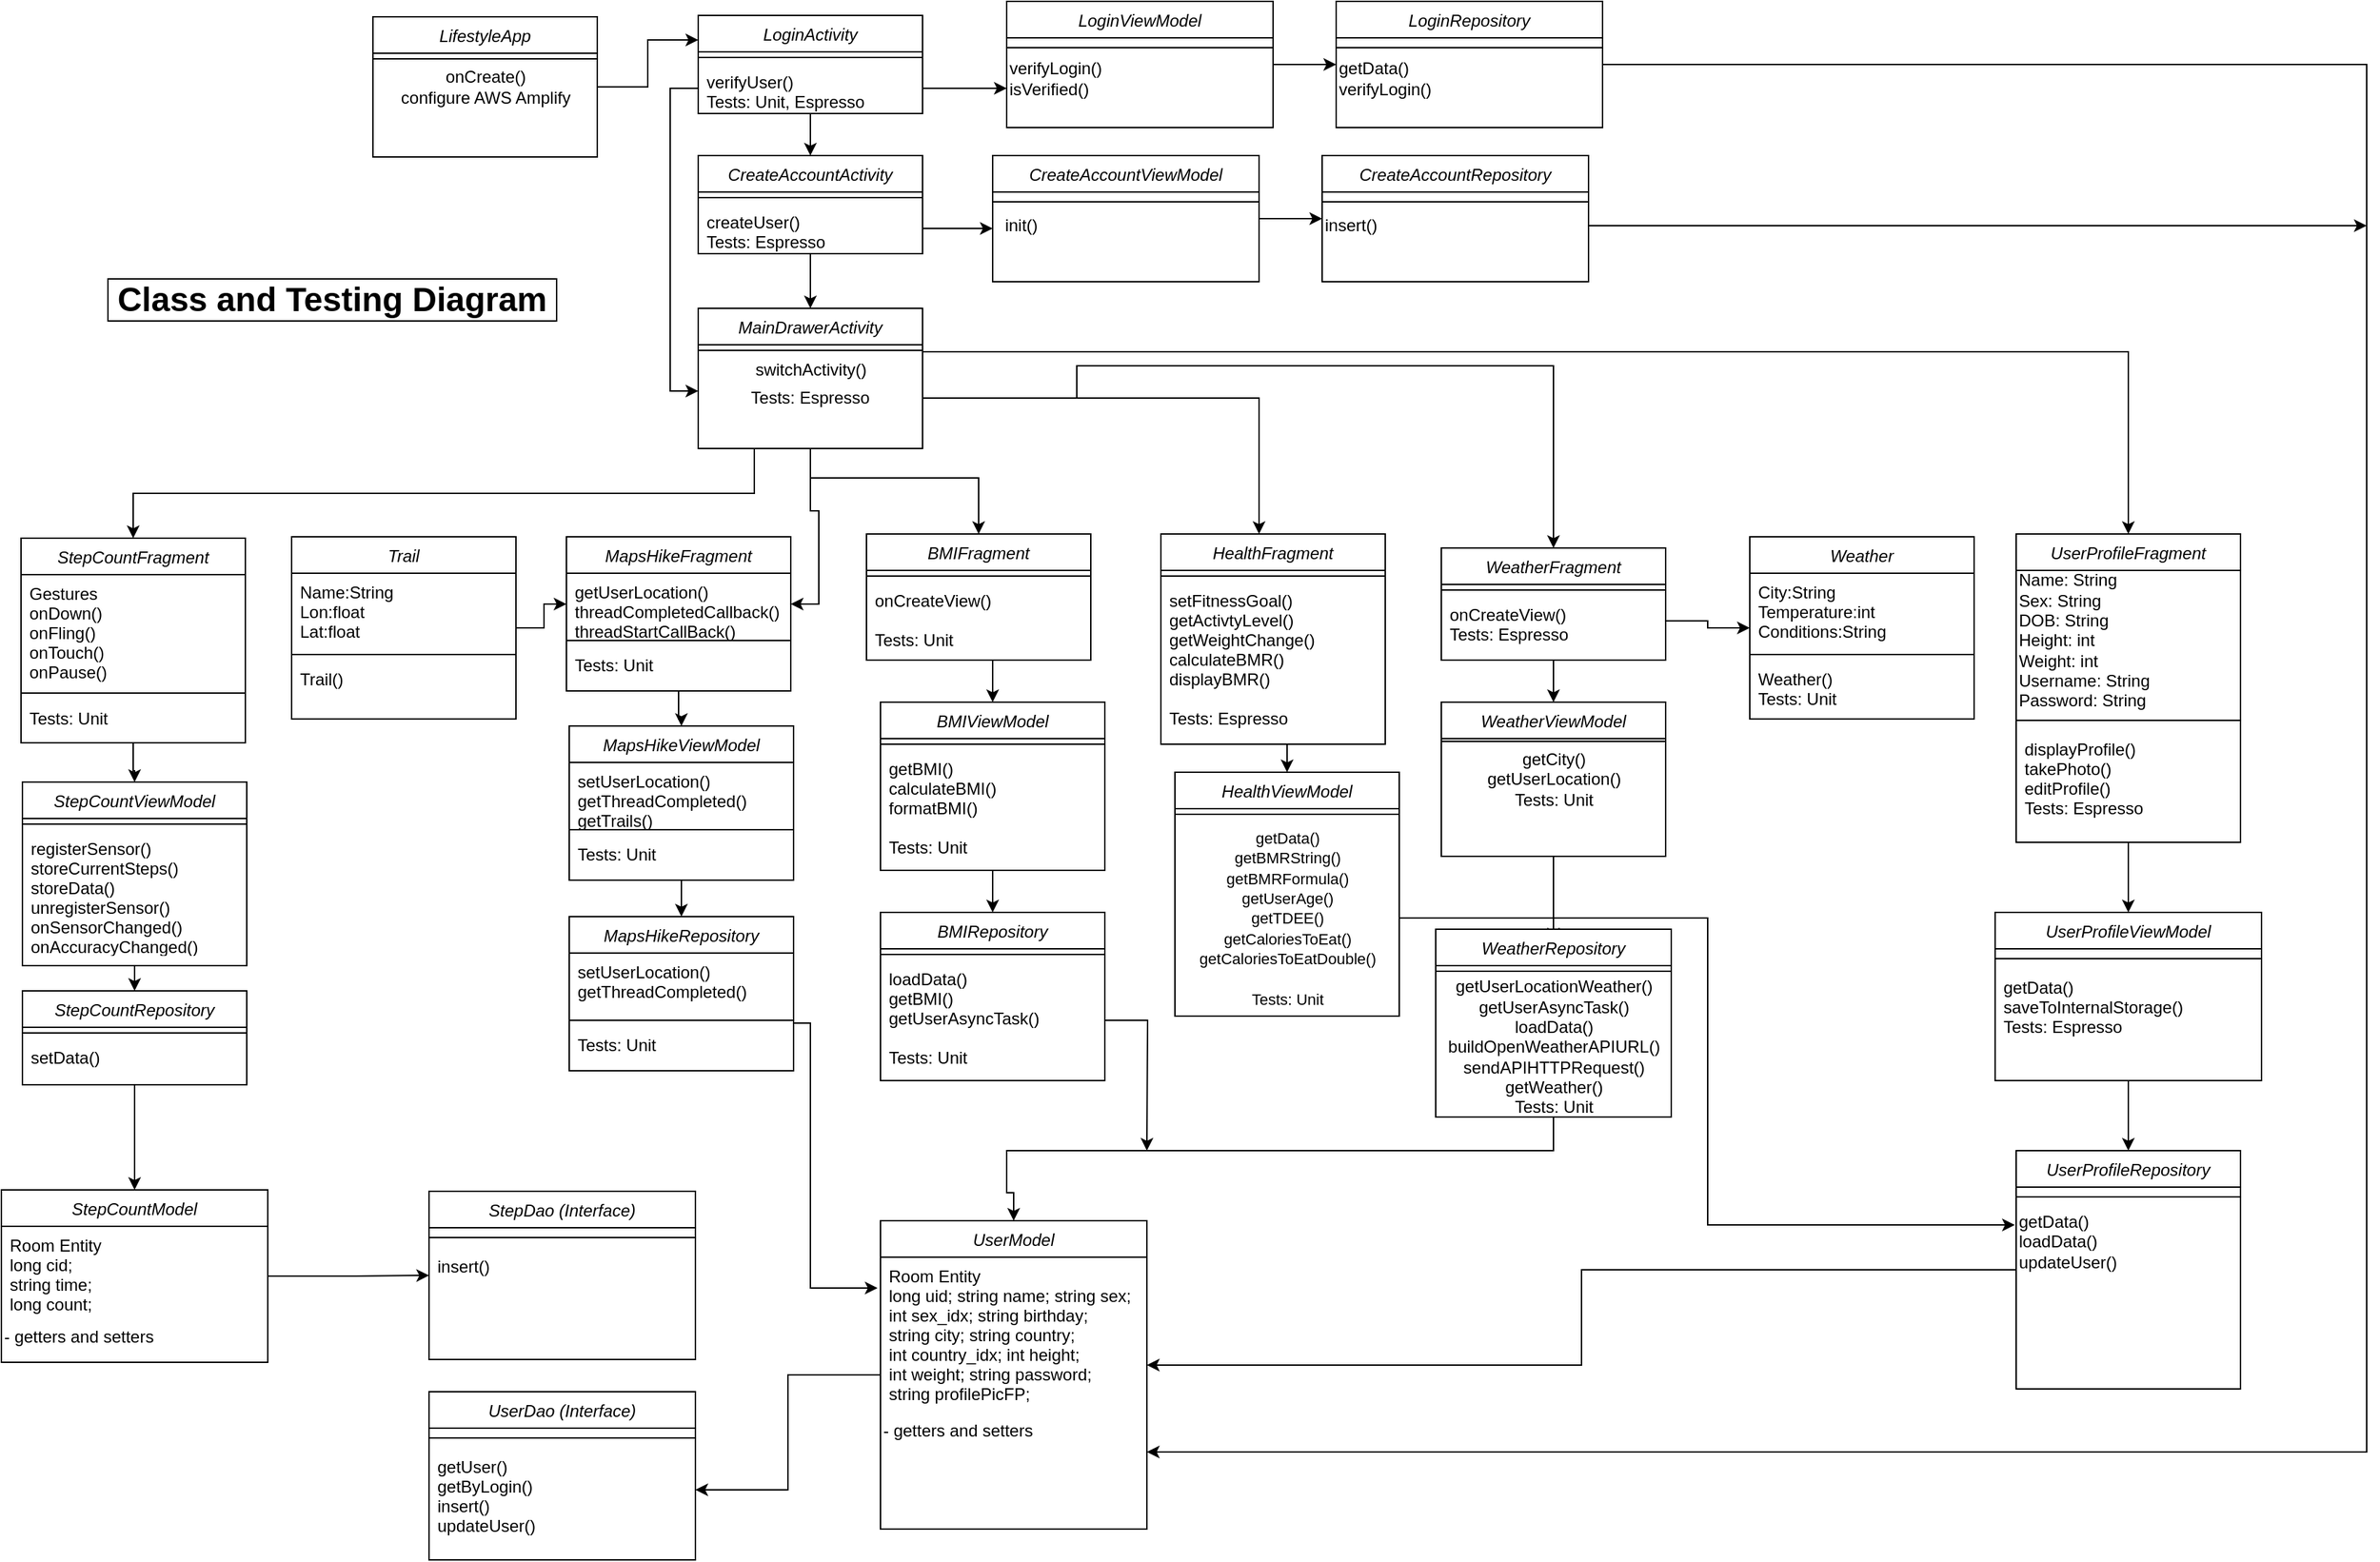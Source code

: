 <mxfile version="13.8.5" type="device" pages="2"><diagram id="C5RBs43oDa-KdzZeNtuy" name="Page-1"><mxGraphModel dx="2466" dy="1131" grid="0" gridSize="10" guides="0" tooltips="1" connect="1" arrows="1" fold="1" page="0" pageScale="1" pageWidth="900" pageHeight="1600" math="0" shadow="0"><root><mxCell id="WIyWlLk6GJQsqaUBKTNV-0"/><mxCell id="WIyWlLk6GJQsqaUBKTNV-1" parent="WIyWlLk6GJQsqaUBKTNV-0"/><mxCell id="iwu0s7G4zMxphFMg46Xs-37" value="&lt;h1&gt;&lt;span style=&quot;background-color: rgb(255 , 255 , 255)&quot;&gt;Class and Testing Diagram&lt;/span&gt;&lt;/h1&gt;" style="text;html=1;fillColor=none;align=center;verticalAlign=middle;whiteSpace=wrap;rounded=0;strokeColor=#000000;" parent="WIyWlLk6GJQsqaUBKTNV-1" vertex="1"><mxGeometry x="-101" y="488" width="320" height="30" as="geometry"/></mxCell><mxCell id="arY6mkSsnzdoKH1M0ntv-7" style="edgeStyle=orthogonalEdgeStyle;rounded=0;orthogonalLoop=1;jettySize=auto;html=1;entryX=0.5;entryY=0;entryDx=0;entryDy=0;" parent="WIyWlLk6GJQsqaUBKTNV-1" source="pP40isz43dB8caeC_7lR-5" target="pP40isz43dB8caeC_7lR-11" edge="1"><mxGeometry relative="1" as="geometry"/></mxCell><mxCell id="arY6mkSsnzdoKH1M0ntv-6" style="edgeStyle=orthogonalEdgeStyle;rounded=0;orthogonalLoop=1;jettySize=auto;html=1;entryX=0;entryY=0.25;entryDx=0;entryDy=0;" parent="WIyWlLk6GJQsqaUBKTNV-1" source="pP40isz43dB8caeC_7lR-8" target="arY6mkSsnzdoKH1M0ntv-2" edge="1"><mxGeometry relative="1" as="geometry"/></mxCell><mxCell id="arY6mkSsnzdoKH1M0ntv-10" style="edgeStyle=orthogonalEdgeStyle;rounded=0;orthogonalLoop=1;jettySize=auto;html=1;entryX=0.5;entryY=0;entryDx=0;entryDy=0;" parent="WIyWlLk6GJQsqaUBKTNV-1" source="pP40isz43dB8caeC_7lR-11" target="pP40isz43dB8caeC_7lR-23" edge="1"><mxGeometry relative="1" as="geometry"/></mxCell><mxCell id="arY6mkSsnzdoKH1M0ntv-12" style="edgeStyle=orthogonalEdgeStyle;rounded=0;orthogonalLoop=1;jettySize=auto;html=1;" parent="WIyWlLk6GJQsqaUBKTNV-1" source="pP40isz43dB8caeC_7lR-21" target="iwu0s7G4zMxphFMg46Xs-29" edge="1"><mxGeometry relative="1" as="geometry"/></mxCell><mxCell id="arY6mkSsnzdoKH1M0ntv-13" style="edgeStyle=orthogonalEdgeStyle;rounded=0;orthogonalLoop=1;jettySize=auto;html=1;" parent="WIyWlLk6GJQsqaUBKTNV-1" source="arY6mkSsnzdoKH1M0ntv-2" target="pP40isz43dB8caeC_7lR-19" edge="1"><mxGeometry relative="1" as="geometry"><Array as="points"><mxPoint x="590" y="573"/><mxPoint x="590" y="550"/><mxPoint x="930" y="550"/></Array></mxGeometry></mxCell><mxCell id="arY6mkSsnzdoKH1M0ntv-18" value="" style="edgeStyle=orthogonalEdgeStyle;rounded=0;orthogonalLoop=1;jettySize=auto;html=1;entryX=0.5;entryY=0;entryDx=0;entryDy=0;" parent="WIyWlLk6GJQsqaUBKTNV-1" source="pP40isz43dB8caeC_7lR-23" target="arY6mkSsnzdoKH1M0ntv-14" edge="1"><mxGeometry relative="1" as="geometry"><Array as="points"><mxPoint x="400" y="630"/><mxPoint x="520" y="630"/></Array></mxGeometry></mxCell><mxCell id="MnQWZtL__Bz7XDZpul8d-12" style="edgeStyle=orthogonalEdgeStyle;rounded=0;orthogonalLoop=1;jettySize=auto;html=1;entryX=1;entryY=0.5;entryDx=0;entryDy=0;" parent="WIyWlLk6GJQsqaUBKTNV-1" source="pP40isz43dB8caeC_7lR-23" target="arY6mkSsnzdoKH1M0ntv-21" edge="1"><mxGeometry relative="1" as="geometry"/></mxCell><mxCell id="tRtesVf7NHnD8XZnaczB-9" style="edgeStyle=orthogonalEdgeStyle;rounded=0;orthogonalLoop=1;jettySize=auto;html=1;entryX=0.5;entryY=0;entryDx=0;entryDy=0;" parent="WIyWlLk6GJQsqaUBKTNV-1" source="tRtesVf7NHnD8XZnaczB-0" target="tRtesVf7NHnD8XZnaczB-4" edge="1"><mxGeometry relative="1" as="geometry"/></mxCell><mxCell id="tRtesVf7NHnD8XZnaczB-17" style="edgeStyle=orthogonalEdgeStyle;rounded=0;orthogonalLoop=1;jettySize=auto;html=1;entryX=0.5;entryY=0;entryDx=0;entryDy=0;" parent="WIyWlLk6GJQsqaUBKTNV-1" source="arY6mkSsnzdoKH1M0ntv-17" target="tRtesVf7NHnD8XZnaczB-10" edge="1"><mxGeometry relative="1" as="geometry"><Array as="points"><mxPoint x="530" y="770"/><mxPoint x="530" y="770"/></Array></mxGeometry></mxCell><mxCell id="tRtesVf7NHnD8XZnaczB-19" style="edgeStyle=orthogonalEdgeStyle;rounded=0;orthogonalLoop=1;jettySize=auto;html=1;entryX=0.5;entryY=0;entryDx=0;entryDy=0;" parent="WIyWlLk6GJQsqaUBKTNV-1" source="tRtesVf7NHnD8XZnaczB-12" target="tRtesVf7NHnD8XZnaczB-14" edge="1"><mxGeometry relative="1" as="geometry"><Array as="points"><mxPoint x="530" y="930"/><mxPoint x="530" y="930"/></Array></mxGeometry></mxCell><mxCell id="taKpN48nguadHKOk847b-1" style="edgeStyle=orthogonalEdgeStyle;rounded=0;orthogonalLoop=1;jettySize=auto;html=1;" parent="WIyWlLk6GJQsqaUBKTNV-1" source="arY6mkSsnzdoKH1M0ntv-2" edge="1"><mxGeometry relative="1" as="geometry"><mxPoint x="720" y="670" as="targetPoint"/><Array as="points"><mxPoint x="720" y="573"/></Array></mxGeometry></mxCell><mxCell id="taKpN48nguadHKOk847b-12" style="edgeStyle=orthogonalEdgeStyle;rounded=0;orthogonalLoop=1;jettySize=auto;html=1;" parent="WIyWlLk6GJQsqaUBKTNV-1" edge="1"><mxGeometry relative="1" as="geometry"><mxPoint x="930" y="900" as="sourcePoint"/><mxPoint x="930" y="960" as="targetPoint"/></mxGeometry></mxCell><mxCell id="pP40isz43dB8caeC_7lR-5" value="LoginActivity" style="swimlane;fontStyle=2;align=center;verticalAlign=top;childLayout=stackLayout;horizontal=1;startSize=26;horizontalStack=0;resizeParent=1;resizeLast=0;collapsible=1;marginBottom=0;rounded=0;shadow=0;strokeWidth=1;" parent="WIyWlLk6GJQsqaUBKTNV-1" vertex="1"><mxGeometry x="320" y="300" width="160" height="70" as="geometry"><mxRectangle x="230" y="140" width="160" height="26" as="alternateBounds"/></mxGeometry></mxCell><mxCell id="pP40isz43dB8caeC_7lR-7" value="" style="line;html=1;strokeWidth=1;align=left;verticalAlign=middle;spacingTop=-1;spacingLeft=3;spacingRight=3;rotatable=0;labelPosition=right;points=[];portConstraint=eastwest;" parent="pP40isz43dB8caeC_7lR-5" vertex="1"><mxGeometry y="26" width="160" height="8" as="geometry"/></mxCell><mxCell id="pP40isz43dB8caeC_7lR-8" value="verifyUser()&#10;Tests: Unit, Espresso" style="text;align=left;verticalAlign=top;spacingLeft=4;spacingRight=4;overflow=hidden;rotatable=0;points=[[0,0.5],[1,0.5]];portConstraint=eastwest;" parent="pP40isz43dB8caeC_7lR-5" vertex="1"><mxGeometry y="34" width="160" height="36" as="geometry"/></mxCell><mxCell id="pP40isz43dB8caeC_7lR-11" value="CreateAccountActivity" style="swimlane;fontStyle=2;align=center;verticalAlign=top;childLayout=stackLayout;horizontal=1;startSize=26;horizontalStack=0;resizeParent=1;resizeLast=0;collapsible=1;marginBottom=0;rounded=0;shadow=0;strokeWidth=1;" parent="WIyWlLk6GJQsqaUBKTNV-1" vertex="1"><mxGeometry x="320" y="400" width="160" height="70" as="geometry"><mxRectangle x="230" y="140" width="160" height="26" as="alternateBounds"/></mxGeometry></mxCell><mxCell id="pP40isz43dB8caeC_7lR-12" value="" style="line;html=1;strokeWidth=1;align=left;verticalAlign=middle;spacingTop=-1;spacingLeft=3;spacingRight=3;rotatable=0;labelPosition=right;points=[];portConstraint=eastwest;" parent="pP40isz43dB8caeC_7lR-11" vertex="1"><mxGeometry y="26" width="160" height="8" as="geometry"/></mxCell><mxCell id="pP40isz43dB8caeC_7lR-13" value="createUser()&#10;Tests: Espresso" style="text;align=left;verticalAlign=top;spacingLeft=4;spacingRight=4;overflow=hidden;rotatable=0;points=[[0,0.5],[1,0.5]];portConstraint=eastwest;" parent="pP40isz43dB8caeC_7lR-11" vertex="1"><mxGeometry y="34" width="160" height="36" as="geometry"/></mxCell><mxCell id="g0GDrK_t8yEOQf4tuCZR-28" style="edgeStyle=orthogonalEdgeStyle;rounded=0;orthogonalLoop=1;jettySize=auto;html=1;exitX=0.25;exitY=1;exitDx=0;exitDy=0;entryX=0.5;entryY=0;entryDx=0;entryDy=0;" edge="1" parent="WIyWlLk6GJQsqaUBKTNV-1" source="pP40isz43dB8caeC_7lR-23" target="g0GDrK_t8yEOQf4tuCZR-15"><mxGeometry relative="1" as="geometry"/></mxCell><mxCell id="pP40isz43dB8caeC_7lR-23" value="MainDrawerActivity" style="swimlane;fontStyle=2;align=center;verticalAlign=top;childLayout=stackLayout;horizontal=1;startSize=26;horizontalStack=0;resizeParent=1;resizeLast=0;collapsible=1;marginBottom=0;rounded=0;shadow=0;strokeWidth=1;" parent="WIyWlLk6GJQsqaUBKTNV-1" vertex="1"><mxGeometry x="320" y="509" width="160" height="100" as="geometry"><mxRectangle x="230" y="140" width="160" height="26" as="alternateBounds"/></mxGeometry></mxCell><mxCell id="pP40isz43dB8caeC_7lR-24" value="" style="line;html=1;strokeWidth=1;align=left;verticalAlign=middle;spacingTop=-1;spacingLeft=3;spacingRight=3;rotatable=0;labelPosition=right;points=[];portConstraint=eastwest;" parent="pP40isz43dB8caeC_7lR-23" vertex="1"><mxGeometry y="26" width="160" height="8" as="geometry"/></mxCell><mxCell id="pP40isz43dB8caeC_7lR-30" value="switchActivity()" style="text;html=1;align=center;verticalAlign=middle;resizable=0;points=[];autosize=1;" parent="pP40isz43dB8caeC_7lR-23" vertex="1"><mxGeometry y="34" width="160" height="20" as="geometry"/></mxCell><mxCell id="arY6mkSsnzdoKH1M0ntv-2" value="Tests: Espresso" style="text;html=1;strokeColor=none;fillColor=none;align=center;verticalAlign=middle;whiteSpace=wrap;rounded=0;" parent="pP40isz43dB8caeC_7lR-23" vertex="1"><mxGeometry y="54" width="160" height="20" as="geometry"/></mxCell><mxCell id="g0GDrK_t8yEOQf4tuCZR-8" style="edgeStyle=orthogonalEdgeStyle;rounded=0;orthogonalLoop=1;jettySize=auto;html=1;entryX=0.5;entryY=0;entryDx=0;entryDy=0;" edge="1" parent="WIyWlLk6GJQsqaUBKTNV-1" source="arY6mkSsnzdoKH1M0ntv-20" target="tRtesVf7NHnD8XZnaczB-0"><mxGeometry relative="1" as="geometry"/></mxCell><mxCell id="arY6mkSsnzdoKH1M0ntv-20" value="MapsHikeFragment" style="swimlane;fontStyle=2;align=center;verticalAlign=top;childLayout=stackLayout;horizontal=1;startSize=26;horizontalStack=0;resizeParent=1;resizeLast=0;collapsible=1;marginBottom=0;rounded=0;shadow=0;strokeWidth=1;" parent="WIyWlLk6GJQsqaUBKTNV-1" vertex="1"><mxGeometry x="226" y="672" width="160" height="110" as="geometry"><mxRectangle x="660" y="450" width="160" height="26" as="alternateBounds"/></mxGeometry></mxCell><mxCell id="arY6mkSsnzdoKH1M0ntv-21" value="getUserLocation()&#10;threadCompletedCallback()&#10;threadStartCallBack()" style="text;align=left;verticalAlign=top;spacingLeft=4;spacingRight=4;overflow=hidden;rotatable=0;points=[[0,0.5],[1,0.5]];portConstraint=eastwest;rounded=0;shadow=0;html=0;" parent="arY6mkSsnzdoKH1M0ntv-20" vertex="1"><mxGeometry y="26" width="160" height="44" as="geometry"/></mxCell><mxCell id="arY6mkSsnzdoKH1M0ntv-22" value="" style="line;html=1;strokeWidth=1;align=left;verticalAlign=middle;spacingTop=-1;spacingLeft=3;spacingRight=3;rotatable=0;labelPosition=right;points=[];portConstraint=eastwest;" parent="arY6mkSsnzdoKH1M0ntv-20" vertex="1"><mxGeometry y="70" width="160" height="8" as="geometry"/></mxCell><mxCell id="arY6mkSsnzdoKH1M0ntv-23" value="Tests: Unit" style="text;align=left;verticalAlign=top;spacingLeft=4;spacingRight=4;overflow=hidden;rotatable=0;points=[[0,0.5],[1,0.5]];portConstraint=eastwest;" parent="arY6mkSsnzdoKH1M0ntv-20" vertex="1"><mxGeometry y="78" width="160" height="32" as="geometry"/></mxCell><mxCell id="e49lwsUUCpFs6FQn0N3r-20" style="edgeStyle=orthogonalEdgeStyle;rounded=0;orthogonalLoop=1;jettySize=auto;html=1;entryX=-0.011;entryY=0.193;entryDx=0;entryDy=0;entryPerimeter=0;" parent="WIyWlLk6GJQsqaUBKTNV-1" source="tRtesVf7NHnD8XZnaczB-4" target="e49lwsUUCpFs6FQn0N3r-4" edge="1"><mxGeometry relative="1" as="geometry"><Array as="points"><mxPoint x="400" y="1019"/><mxPoint x="400" y="1208"/></Array></mxGeometry></mxCell><mxCell id="tRtesVf7NHnD8XZnaczB-4" value="MapsHikeRepository" style="swimlane;fontStyle=2;align=center;verticalAlign=top;childLayout=stackLayout;horizontal=1;startSize=26;horizontalStack=0;resizeParent=1;resizeLast=0;collapsible=1;marginBottom=0;rounded=0;shadow=0;strokeWidth=1;" parent="WIyWlLk6GJQsqaUBKTNV-1" vertex="1"><mxGeometry x="228" y="943" width="160" height="110" as="geometry"><mxRectangle x="660" y="450" width="160" height="26" as="alternateBounds"/></mxGeometry></mxCell><mxCell id="tRtesVf7NHnD8XZnaczB-5" value="setUserLocation()&#10;getThreadCompleted()" style="text;align=left;verticalAlign=top;spacingLeft=4;spacingRight=4;overflow=hidden;rotatable=0;points=[[0,0.5],[1,0.5]];portConstraint=eastwest;rounded=0;shadow=0;html=0;" parent="tRtesVf7NHnD8XZnaczB-4" vertex="1"><mxGeometry y="26" width="160" height="44" as="geometry"/></mxCell><mxCell id="tRtesVf7NHnD8XZnaczB-6" value="" style="line;html=1;strokeWidth=1;align=left;verticalAlign=middle;spacingTop=-1;spacingLeft=3;spacingRight=3;rotatable=0;labelPosition=right;points=[];portConstraint=eastwest;" parent="tRtesVf7NHnD8XZnaczB-4" vertex="1"><mxGeometry y="70" width="160" height="8" as="geometry"/></mxCell><mxCell id="tRtesVf7NHnD8XZnaczB-7" value="Tests: Unit" style="text;align=left;verticalAlign=top;spacingLeft=4;spacingRight=4;overflow=hidden;rotatable=0;points=[[0,0.5],[1,0.5]];portConstraint=eastwest;" parent="tRtesVf7NHnD8XZnaczB-4" vertex="1"><mxGeometry y="78" width="160" height="32" as="geometry"/></mxCell><mxCell id="arY6mkSsnzdoKH1M0ntv-14" value="BMIFragment" style="swimlane;fontStyle=2;align=center;verticalAlign=top;childLayout=stackLayout;horizontal=1;startSize=26;horizontalStack=0;resizeParent=1;resizeLast=0;collapsible=1;marginBottom=0;rounded=0;shadow=0;strokeWidth=1;" parent="WIyWlLk6GJQsqaUBKTNV-1" vertex="1"><mxGeometry x="440" y="670" width="160" height="90" as="geometry"><mxRectangle x="660" y="450" width="160" height="26" as="alternateBounds"/></mxGeometry></mxCell><mxCell id="arY6mkSsnzdoKH1M0ntv-16" value="" style="line;html=1;strokeWidth=1;align=left;verticalAlign=middle;spacingTop=-1;spacingLeft=3;spacingRight=3;rotatable=0;labelPosition=right;points=[];portConstraint=eastwest;" parent="arY6mkSsnzdoKH1M0ntv-14" vertex="1"><mxGeometry y="26" width="160" height="8" as="geometry"/></mxCell><mxCell id="arY6mkSsnzdoKH1M0ntv-17" value="onCreateView()&#10;&#10;Tests: Unit" style="text;align=left;verticalAlign=top;spacingLeft=4;spacingRight=4;overflow=hidden;rotatable=0;points=[[0,0.5],[1,0.5]];portConstraint=eastwest;" parent="arY6mkSsnzdoKH1M0ntv-14" vertex="1"><mxGeometry y="34" width="160" height="56" as="geometry"/></mxCell><mxCell id="tRtesVf7NHnD8XZnaczB-14" value="BMIRepository" style="swimlane;fontStyle=2;align=center;verticalAlign=top;childLayout=stackLayout;horizontal=1;startSize=26;horizontalStack=0;resizeParent=1;resizeLast=0;collapsible=1;marginBottom=0;rounded=0;shadow=0;strokeWidth=1;" parent="WIyWlLk6GJQsqaUBKTNV-1" vertex="1"><mxGeometry x="450" y="940" width="160" height="120" as="geometry"><mxRectangle x="660" y="450" width="160" height="26" as="alternateBounds"/></mxGeometry></mxCell><mxCell id="tRtesVf7NHnD8XZnaczB-15" value="" style="line;html=1;strokeWidth=1;align=left;verticalAlign=middle;spacingTop=-1;spacingLeft=3;spacingRight=3;rotatable=0;labelPosition=right;points=[];portConstraint=eastwest;" parent="tRtesVf7NHnD8XZnaczB-14" vertex="1"><mxGeometry y="26" width="160" height="8" as="geometry"/></mxCell><mxCell id="tRtesVf7NHnD8XZnaczB-16" value="loadData()&#10;getBMI()&#10;getUserAsyncTask()&#10;&#10;Tests: Unit" style="text;align=left;verticalAlign=top;spacingLeft=4;spacingRight=4;overflow=hidden;rotatable=0;points=[[0,0.5],[1,0.5]];portConstraint=eastwest;" parent="tRtesVf7NHnD8XZnaczB-14" vertex="1"><mxGeometry y="34" width="160" height="86" as="geometry"/></mxCell><mxCell id="arY6mkSsnzdoKH1M0ntv-25" value="HealthFragment" style="swimlane;fontStyle=2;align=center;verticalAlign=top;childLayout=stackLayout;horizontal=1;startSize=26;horizontalStack=0;resizeParent=1;resizeLast=0;collapsible=1;marginBottom=0;rounded=0;shadow=0;strokeWidth=1;" parent="WIyWlLk6GJQsqaUBKTNV-1" vertex="1"><mxGeometry x="650" y="670" width="160" height="150" as="geometry"><mxRectangle x="650" y="670" width="160" height="26" as="alternateBounds"/></mxGeometry></mxCell><mxCell id="arY6mkSsnzdoKH1M0ntv-27" value="" style="line;html=1;strokeWidth=1;align=left;verticalAlign=middle;spacingTop=-1;spacingLeft=3;spacingRight=3;rotatable=0;labelPosition=right;points=[];portConstraint=eastwest;" parent="arY6mkSsnzdoKH1M0ntv-25" vertex="1"><mxGeometry y="26" width="160" height="8" as="geometry"/></mxCell><mxCell id="arY6mkSsnzdoKH1M0ntv-28" value="setFitnessGoal()&#10;getActivtyLevel()&#10;getWeightChange()&#10;calculateBMR()&#10;displayBMR()&#10;&#10;Tests: Espresso" style="text;align=left;verticalAlign=top;spacingLeft=4;spacingRight=4;overflow=hidden;rotatable=0;points=[[0,0.5],[1,0.5]];portConstraint=eastwest;" parent="arY6mkSsnzdoKH1M0ntv-25" vertex="1"><mxGeometry y="34" width="160" height="116" as="geometry"/></mxCell><mxCell id="tRtesVf7NHnD8XZnaczB-10" value="BMIViewModel" style="swimlane;fontStyle=2;align=center;verticalAlign=top;childLayout=stackLayout;horizontal=1;startSize=26;horizontalStack=0;resizeParent=1;resizeLast=0;collapsible=1;marginBottom=0;rounded=0;shadow=0;strokeWidth=1;" parent="WIyWlLk6GJQsqaUBKTNV-1" vertex="1"><mxGeometry x="450" y="790" width="160" height="120" as="geometry"><mxRectangle x="660" y="450" width="160" height="26" as="alternateBounds"/></mxGeometry></mxCell><mxCell id="tRtesVf7NHnD8XZnaczB-11" value="" style="line;html=1;strokeWidth=1;align=left;verticalAlign=middle;spacingTop=-1;spacingLeft=3;spacingRight=3;rotatable=0;labelPosition=right;points=[];portConstraint=eastwest;" parent="tRtesVf7NHnD8XZnaczB-10" vertex="1"><mxGeometry y="26" width="160" height="8" as="geometry"/></mxCell><mxCell id="tRtesVf7NHnD8XZnaczB-12" value="getBMI()&#10;calculateBMI()&#10;formatBMI()&#10;&#10;Tests: Unit" style="text;align=left;verticalAlign=top;spacingLeft=4;spacingRight=4;overflow=hidden;rotatable=0;points=[[0,0.5],[1,0.5]];portConstraint=eastwest;" parent="tRtesVf7NHnD8XZnaczB-10" vertex="1"><mxGeometry y="34" width="160" height="86" as="geometry"/></mxCell><mxCell id="g0GDrK_t8yEOQf4tuCZR-7" style="edgeStyle=orthogonalEdgeStyle;rounded=0;orthogonalLoop=1;jettySize=auto;html=1;entryX=0;entryY=0.5;entryDx=0;entryDy=0;" edge="1" parent="WIyWlLk6GJQsqaUBKTNV-1" source="MnQWZtL__Bz7XDZpul8d-5" target="arY6mkSsnzdoKH1M0ntv-21"><mxGeometry relative="1" as="geometry"/></mxCell><mxCell id="MnQWZtL__Bz7XDZpul8d-5" value="Trail" style="swimlane;fontStyle=2;align=center;verticalAlign=top;childLayout=stackLayout;horizontal=1;startSize=26;horizontalStack=0;resizeParent=1;resizeLast=0;collapsible=1;marginBottom=0;rounded=0;shadow=0;strokeWidth=1;" parent="WIyWlLk6GJQsqaUBKTNV-1" vertex="1"><mxGeometry x="30" y="672" width="160" height="130" as="geometry"><mxRectangle x="230" y="140" width="160" height="26" as="alternateBounds"/></mxGeometry></mxCell><mxCell id="MnQWZtL__Bz7XDZpul8d-6" value="Name:String&#10;Lon:float&#10;Lat:float&#10;" style="text;align=left;verticalAlign=top;spacingLeft=4;spacingRight=4;overflow=hidden;rotatable=0;points=[[0,0.5],[1,0.5]];portConstraint=eastwest;rounded=0;shadow=0;html=0;" parent="MnQWZtL__Bz7XDZpul8d-5" vertex="1"><mxGeometry y="26" width="160" height="54" as="geometry"/></mxCell><mxCell id="MnQWZtL__Bz7XDZpul8d-7" value="" style="line;html=1;strokeWidth=1;align=left;verticalAlign=middle;spacingTop=-1;spacingLeft=3;spacingRight=3;rotatable=0;labelPosition=right;points=[];portConstraint=eastwest;" parent="MnQWZtL__Bz7XDZpul8d-5" vertex="1"><mxGeometry y="80" width="160" height="8" as="geometry"/></mxCell><mxCell id="MnQWZtL__Bz7XDZpul8d-8" value="Trail()" style="text;align=left;verticalAlign=top;spacingLeft=4;spacingRight=4;overflow=hidden;rotatable=0;points=[[0,0.5],[1,0.5]];portConstraint=eastwest;" parent="MnQWZtL__Bz7XDZpul8d-5" vertex="1"><mxGeometry y="88" width="160" height="42" as="geometry"/></mxCell><mxCell id="tRtesVf7NHnD8XZnaczB-0" value="MapsHikeViewModel" style="swimlane;fontStyle=2;align=center;verticalAlign=top;childLayout=stackLayout;horizontal=1;startSize=26;horizontalStack=0;resizeParent=1;resizeLast=0;collapsible=1;marginBottom=0;rounded=0;shadow=0;strokeWidth=1;" parent="WIyWlLk6GJQsqaUBKTNV-1" vertex="1"><mxGeometry x="228" y="807" width="160" height="110" as="geometry"><mxRectangle x="660" y="450" width="160" height="26" as="alternateBounds"/></mxGeometry></mxCell><mxCell id="tRtesVf7NHnD8XZnaczB-1" value="setUserLocation()&#10;getThreadCompleted()&#10;getTrails()" style="text;align=left;verticalAlign=top;spacingLeft=4;spacingRight=4;overflow=hidden;rotatable=0;points=[[0,0.5],[1,0.5]];portConstraint=eastwest;rounded=0;shadow=0;html=0;" parent="tRtesVf7NHnD8XZnaczB-0" vertex="1"><mxGeometry y="26" width="160" height="44" as="geometry"/></mxCell><mxCell id="tRtesVf7NHnD8XZnaczB-2" value="" style="line;html=1;strokeWidth=1;align=left;verticalAlign=middle;spacingTop=-1;spacingLeft=3;spacingRight=3;rotatable=0;labelPosition=right;points=[];portConstraint=eastwest;" parent="tRtesVf7NHnD8XZnaczB-0" vertex="1"><mxGeometry y="70" width="160" height="8" as="geometry"/></mxCell><mxCell id="tRtesVf7NHnD8XZnaczB-3" value="Tests: Unit" style="text;align=left;verticalAlign=top;spacingLeft=4;spacingRight=4;overflow=hidden;rotatable=0;points=[[0,0.5],[1,0.5]];portConstraint=eastwest;" parent="tRtesVf7NHnD8XZnaczB-0" vertex="1"><mxGeometry y="78" width="160" height="32" as="geometry"/></mxCell><mxCell id="pP40isz43dB8caeC_7lR-19" value="WeatherFragment" style="swimlane;fontStyle=2;align=center;verticalAlign=top;childLayout=stackLayout;horizontal=1;startSize=26;horizontalStack=0;resizeParent=1;resizeLast=0;collapsible=1;marginBottom=0;rounded=0;shadow=0;strokeWidth=1;" parent="WIyWlLk6GJQsqaUBKTNV-1" vertex="1"><mxGeometry x="850" y="680" width="160" height="80" as="geometry"><mxRectangle x="230" y="140" width="160" height="26" as="alternateBounds"/></mxGeometry></mxCell><mxCell id="pP40isz43dB8caeC_7lR-20" value="" style="line;html=1;strokeWidth=1;align=left;verticalAlign=middle;spacingTop=-1;spacingLeft=3;spacingRight=3;rotatable=0;labelPosition=right;points=[];portConstraint=eastwest;" parent="pP40isz43dB8caeC_7lR-19" vertex="1"><mxGeometry y="26" width="160" height="8" as="geometry"/></mxCell><mxCell id="pP40isz43dB8caeC_7lR-21" value="onCreateView()&#10;Tests: Espresso" style="text;align=left;verticalAlign=top;spacingLeft=4;spacingRight=4;overflow=hidden;rotatable=0;points=[[0,0.5],[1,0.5]];portConstraint=eastwest;" parent="pP40isz43dB8caeC_7lR-19" vertex="1"><mxGeometry y="34" width="160" height="36" as="geometry"/></mxCell><mxCell id="taKpN48nguadHKOk847b-2" value="WeatherViewModel" style="swimlane;fontStyle=2;align=center;verticalAlign=top;childLayout=stackLayout;horizontal=1;startSize=26;horizontalStack=0;resizeParent=1;resizeLast=0;collapsible=1;marginBottom=0;rounded=0;shadow=0;strokeWidth=1;" parent="WIyWlLk6GJQsqaUBKTNV-1" vertex="1"><mxGeometry x="850" y="790" width="160" height="110" as="geometry"><mxRectangle x="230" y="140" width="160" height="26" as="alternateBounds"/></mxGeometry></mxCell><mxCell id="taKpN48nguadHKOk847b-3" value="" style="line;html=1;strokeWidth=1;align=left;verticalAlign=middle;spacingTop=-1;spacingLeft=3;spacingRight=3;rotatable=0;labelPosition=right;points=[];portConstraint=eastwest;" parent="taKpN48nguadHKOk847b-2" vertex="1"><mxGeometry y="26" width="160" height="4" as="geometry"/></mxCell><mxCell id="taKpN48nguadHKOk847b-6" value="getCity()&lt;br&gt;getUserLocation()&lt;br&gt;Tests: Unit" style="text;html=1;align=center;verticalAlign=middle;resizable=0;points=[];autosize=1;" parent="taKpN48nguadHKOk847b-2" vertex="1"><mxGeometry y="30" width="160" height="50" as="geometry"/></mxCell><mxCell id="taKpN48nguadHKOk847b-8" value="WeatherRepository" style="swimlane;fontStyle=2;align=center;verticalAlign=top;childLayout=stackLayout;horizontal=1;startSize=26;horizontalStack=0;resizeParent=1;resizeLast=0;collapsible=1;marginBottom=0;rounded=0;shadow=0;strokeWidth=1;" parent="WIyWlLk6GJQsqaUBKTNV-1" vertex="1"><mxGeometry x="846" y="952" width="168" height="134" as="geometry"><mxRectangle x="230" y="140" width="160" height="26" as="alternateBounds"/></mxGeometry></mxCell><mxCell id="taKpN48nguadHKOk847b-9" value="" style="line;html=1;strokeWidth=1;align=left;verticalAlign=middle;spacingTop=-1;spacingLeft=3;spacingRight=3;rotatable=0;labelPosition=right;points=[];portConstraint=eastwest;" parent="taKpN48nguadHKOk847b-8" vertex="1"><mxGeometry y="26" width="168" height="8" as="geometry"/></mxCell><mxCell id="taKpN48nguadHKOk847b-11" value="getUserLocationWeather()&lt;br&gt;getUserAsyncTask()&lt;br&gt;loadData()&lt;br&gt;buildOpenWeatherAPIURL()&lt;br&gt;sendAPIHTTPRequest()&lt;br&gt;getWeather()&lt;br&gt;Tests: Unit&lt;br&gt;" style="text;html=1;align=center;verticalAlign=middle;resizable=0;points=[];autosize=1;" parent="taKpN48nguadHKOk847b-8" vertex="1"><mxGeometry y="34" width="168" height="100" as="geometry"/></mxCell><mxCell id="iwu0s7G4zMxphFMg46Xs-29" value="Weather" style="swimlane;fontStyle=2;align=center;verticalAlign=top;childLayout=stackLayout;horizontal=1;startSize=26;horizontalStack=0;resizeParent=1;resizeLast=0;collapsible=1;marginBottom=0;rounded=0;shadow=0;strokeWidth=1;" parent="WIyWlLk6GJQsqaUBKTNV-1" vertex="1"><mxGeometry x="1070" y="672" width="160" height="130" as="geometry"><mxRectangle x="230" y="140" width="160" height="26" as="alternateBounds"/></mxGeometry></mxCell><mxCell id="iwu0s7G4zMxphFMg46Xs-30" value="City:String&#10;Temperature:int&#10;Conditions:String" style="text;align=left;verticalAlign=top;spacingLeft=4;spacingRight=4;overflow=hidden;rotatable=0;points=[[0,0.5],[1,0.5]];portConstraint=eastwest;rounded=0;shadow=0;html=0;" parent="iwu0s7G4zMxphFMg46Xs-29" vertex="1"><mxGeometry y="26" width="160" height="54" as="geometry"/></mxCell><mxCell id="iwu0s7G4zMxphFMg46Xs-31" value="" style="line;html=1;strokeWidth=1;align=left;verticalAlign=middle;spacingTop=-1;spacingLeft=3;spacingRight=3;rotatable=0;labelPosition=right;points=[];portConstraint=eastwest;" parent="iwu0s7G4zMxphFMg46Xs-29" vertex="1"><mxGeometry y="80" width="160" height="8" as="geometry"/></mxCell><mxCell id="iwu0s7G4zMxphFMg46Xs-32" value="Weather()&#10;Tests: Unit" style="text;align=left;verticalAlign=top;spacingLeft=4;spacingRight=4;overflow=hidden;rotatable=0;points=[[0,0.5],[1,0.5]];portConstraint=eastwest;" parent="iwu0s7G4zMxphFMg46Xs-29" vertex="1"><mxGeometry y="88" width="160" height="42" as="geometry"/></mxCell><mxCell id="taKpN48nguadHKOk847b-47" style="edgeStyle=orthogonalEdgeStyle;rounded=0;orthogonalLoop=1;jettySize=auto;html=1;entryX=0.5;entryY=0;entryDx=0;entryDy=0;" parent="WIyWlLk6GJQsqaUBKTNV-1" target="taKpN48nguadHKOk847b-2" edge="1"><mxGeometry relative="1" as="geometry"><mxPoint x="930" y="760" as="sourcePoint"/><Array as="points"><mxPoint x="930" y="760"/><mxPoint x="930" y="760"/></Array></mxGeometry></mxCell><mxCell id="pP40isz43dB8caeC_7lR-15" value="UserProfileFragment" style="swimlane;fontStyle=2;align=center;verticalAlign=top;childLayout=stackLayout;horizontal=1;startSize=26;horizontalStack=0;resizeParent=1;resizeLast=0;collapsible=1;marginBottom=0;rounded=0;shadow=0;strokeWidth=1;" parent="WIyWlLk6GJQsqaUBKTNV-1" vertex="1"><mxGeometry x="1260" y="670" width="160" height="220" as="geometry"><mxRectangle x="230" y="140" width="160" height="26" as="alternateBounds"/></mxGeometry></mxCell><mxCell id="arY6mkSsnzdoKH1M0ntv-3" value="Name: String&lt;br&gt;Sex: String&lt;br&gt;DOB: String&lt;br&gt;Height: int&lt;br&gt;Weight: int&lt;br&gt;Username: String&lt;br&gt;Password: String&lt;br&gt;" style="text;html=1;align=left;verticalAlign=middle;resizable=0;points=[];autosize=1;" parent="pP40isz43dB8caeC_7lR-15" vertex="1"><mxGeometry y="26" width="160" height="100" as="geometry"/></mxCell><mxCell id="pP40isz43dB8caeC_7lR-16" value="" style="line;html=1;strokeWidth=1;align=left;verticalAlign=middle;spacingTop=-1;spacingLeft=3;spacingRight=3;rotatable=0;labelPosition=right;points=[];portConstraint=eastwest;" parent="pP40isz43dB8caeC_7lR-15" vertex="1"><mxGeometry y="126" width="160" height="14" as="geometry"/></mxCell><mxCell id="pP40isz43dB8caeC_7lR-17" value="displayProfile()&#10;takePhoto()&#10;editProfile()&#10;Tests: Espresso" style="text;align=left;verticalAlign=top;spacingLeft=4;spacingRight=4;overflow=hidden;rotatable=0;points=[[0,0.5],[1,0.5]];portConstraint=eastwest;" parent="pP40isz43dB8caeC_7lR-15" vertex="1"><mxGeometry y="140" width="160" height="80" as="geometry"/></mxCell><mxCell id="taKpN48nguadHKOk847b-17" value="UserProfileViewModel" style="swimlane;fontStyle=2;align=center;verticalAlign=top;childLayout=stackLayout;horizontal=1;startSize=26;horizontalStack=0;resizeParent=1;resizeLast=0;collapsible=1;marginBottom=0;rounded=0;shadow=0;strokeWidth=1;" parent="WIyWlLk6GJQsqaUBKTNV-1" vertex="1"><mxGeometry x="1245" y="940" width="190" height="120" as="geometry"><mxRectangle x="230" y="140" width="160" height="26" as="alternateBounds"/></mxGeometry></mxCell><mxCell id="taKpN48nguadHKOk847b-19" value="" style="line;html=1;strokeWidth=1;align=left;verticalAlign=middle;spacingTop=-1;spacingLeft=3;spacingRight=3;rotatable=0;labelPosition=right;points=[];portConstraint=eastwest;" parent="taKpN48nguadHKOk847b-17" vertex="1"><mxGeometry y="26" width="190" height="14" as="geometry"/></mxCell><mxCell id="taKpN48nguadHKOk847b-20" value="getData()&#10;saveToInternalStorage()&#10;Tests: Espresso" style="text;align=left;verticalAlign=top;spacingLeft=4;spacingRight=4;overflow=hidden;rotatable=0;points=[[0,0.5],[1,0.5]];portConstraint=eastwest;" parent="taKpN48nguadHKOk847b-17" vertex="1"><mxGeometry y="40" width="190" height="80" as="geometry"/></mxCell><mxCell id="e49lwsUUCpFs6FQn0N3r-21" style="edgeStyle=orthogonalEdgeStyle;rounded=0;orthogonalLoop=1;jettySize=auto;html=1;entryX=1;entryY=0.675;entryDx=0;entryDy=0;entryPerimeter=0;" parent="WIyWlLk6GJQsqaUBKTNV-1" source="taKpN48nguadHKOk847b-13" target="e49lwsUUCpFs6FQn0N3r-4" edge="1"><mxGeometry relative="1" as="geometry"/></mxCell><mxCell id="taKpN48nguadHKOk847b-13" value="UserProfileRepository" style="swimlane;fontStyle=2;align=center;verticalAlign=top;childLayout=stackLayout;horizontal=1;startSize=26;horizontalStack=0;resizeParent=1;resizeLast=0;collapsible=1;marginBottom=0;rounded=0;shadow=0;strokeWidth=1;" parent="WIyWlLk6GJQsqaUBKTNV-1" vertex="1"><mxGeometry x="1260" y="1110" width="160" height="170" as="geometry"><mxRectangle x="230" y="140" width="160" height="26" as="alternateBounds"/></mxGeometry></mxCell><mxCell id="taKpN48nguadHKOk847b-15" value="" style="line;html=1;strokeWidth=1;align=left;verticalAlign=middle;spacingTop=-1;spacingLeft=3;spacingRight=3;rotatable=0;labelPosition=right;points=[];portConstraint=eastwest;" parent="taKpN48nguadHKOk847b-13" vertex="1"><mxGeometry y="26" width="160" height="14" as="geometry"/></mxCell><mxCell id="e49lwsUUCpFs6FQn0N3r-12" value="&lt;span&gt;getData()&lt;/span&gt;&lt;br&gt;&lt;span&gt;loadData()&lt;/span&gt;&lt;br&gt;&lt;span&gt;updateUser()&lt;/span&gt;" style="text;html=1;align=left;verticalAlign=middle;resizable=0;points=[];autosize=1;" parent="taKpN48nguadHKOk847b-13" vertex="1"><mxGeometry y="40" width="160" height="50" as="geometry"/></mxCell><mxCell id="taKpN48nguadHKOk847b-51" style="edgeStyle=orthogonalEdgeStyle;rounded=0;orthogonalLoop=1;jettySize=auto;html=1;entryX=0.5;entryY=0;entryDx=0;entryDy=0;" parent="WIyWlLk6GJQsqaUBKTNV-1" source="pP40isz43dB8caeC_7lR-17" target="taKpN48nguadHKOk847b-17" edge="1"><mxGeometry relative="1" as="geometry"><Array as="points"><mxPoint x="1340" y="890"/><mxPoint x="1340" y="890"/></Array></mxGeometry></mxCell><mxCell id="taKpN48nguadHKOk847b-52" style="edgeStyle=orthogonalEdgeStyle;rounded=0;orthogonalLoop=1;jettySize=auto;html=1;entryX=0.5;entryY=0;entryDx=0;entryDy=0;" parent="WIyWlLk6GJQsqaUBKTNV-1" source="taKpN48nguadHKOk847b-20" target="taKpN48nguadHKOk847b-13" edge="1"><mxGeometry relative="1" as="geometry"><Array as="points"><mxPoint x="1340" y="1060"/><mxPoint x="1340" y="1060"/></Array></mxGeometry></mxCell><mxCell id="taKpN48nguadHKOk847b-55" style="edgeStyle=orthogonalEdgeStyle;rounded=0;orthogonalLoop=1;jettySize=auto;html=1;entryX=0.5;entryY=0;entryDx=0;entryDy=0;" parent="WIyWlLk6GJQsqaUBKTNV-1" source="pP40isz43dB8caeC_7lR-30" target="pP40isz43dB8caeC_7lR-15" edge="1"><mxGeometry relative="1" as="geometry"><mxPoint x="1230" y="660" as="targetPoint"/><Array as="points"><mxPoint x="480" y="540"/><mxPoint x="1340" y="540"/></Array></mxGeometry></mxCell><mxCell id="taKpN48nguadHKOk847b-74" style="edgeStyle=orthogonalEdgeStyle;rounded=0;orthogonalLoop=1;jettySize=auto;html=1;entryX=0;entryY=0.5;entryDx=0;entryDy=0;" parent="WIyWlLk6GJQsqaUBKTNV-1" source="taKpN48nguadHKOk847b-40" target="taKpN48nguadHKOk847b-34" edge="1"><mxGeometry relative="1" as="geometry"/></mxCell><mxCell id="taKpN48nguadHKOk847b-40" value="LoginViewModel" style="swimlane;fontStyle=2;align=center;verticalAlign=top;childLayout=stackLayout;horizontal=1;startSize=26;horizontalStack=0;resizeParent=1;resizeLast=0;collapsible=1;marginBottom=0;rounded=0;shadow=0;strokeWidth=1;" parent="WIyWlLk6GJQsqaUBKTNV-1" vertex="1"><mxGeometry x="540" y="290" width="190" height="90" as="geometry"><mxRectangle x="230" y="140" width="160" height="26" as="alternateBounds"/></mxGeometry></mxCell><mxCell id="taKpN48nguadHKOk847b-41" value="" style="line;html=1;strokeWidth=1;align=left;verticalAlign=middle;spacingTop=-1;spacingLeft=3;spacingRight=3;rotatable=0;labelPosition=right;points=[];portConstraint=eastwest;" parent="taKpN48nguadHKOk847b-40" vertex="1"><mxGeometry y="26" width="190" height="14" as="geometry"/></mxCell><mxCell id="e49lwsUUCpFs6FQn0N3r-23" value="verifyLogin()&lt;br&gt;isVerified()" style="text;html=1;align=left;verticalAlign=middle;resizable=0;points=[];autosize=1;" parent="taKpN48nguadHKOk847b-40" vertex="1"><mxGeometry y="40" width="190" height="30" as="geometry"/></mxCell><mxCell id="e49lwsUUCpFs6FQn0N3r-27" style="edgeStyle=orthogonalEdgeStyle;rounded=0;orthogonalLoop=1;jettySize=auto;html=1;entryX=1;entryY=0.75;entryDx=0;entryDy=0;" parent="WIyWlLk6GJQsqaUBKTNV-1" source="taKpN48nguadHKOk847b-34" target="e49lwsUUCpFs6FQn0N3r-0" edge="1"><mxGeometry relative="1" as="geometry"><mxPoint x="1530" y="1354" as="targetPoint"/><Array as="points"><mxPoint x="1510" y="335"/><mxPoint x="1510" y="1325"/></Array></mxGeometry></mxCell><mxCell id="taKpN48nguadHKOk847b-34" value="LoginRepository" style="swimlane;fontStyle=2;align=center;verticalAlign=top;childLayout=stackLayout;horizontal=1;startSize=26;horizontalStack=0;resizeParent=1;resizeLast=0;collapsible=1;marginBottom=0;rounded=0;shadow=0;strokeWidth=1;" parent="WIyWlLk6GJQsqaUBKTNV-1" vertex="1"><mxGeometry x="775" y="290" width="190" height="90" as="geometry"><mxRectangle x="230" y="140" width="160" height="26" as="alternateBounds"/></mxGeometry></mxCell><mxCell id="taKpN48nguadHKOk847b-35" value="" style="line;html=1;strokeWidth=1;align=left;verticalAlign=middle;spacingTop=-1;spacingLeft=3;spacingRight=3;rotatable=0;labelPosition=right;points=[];portConstraint=eastwest;" parent="taKpN48nguadHKOk847b-34" vertex="1"><mxGeometry y="26" width="190" height="14" as="geometry"/></mxCell><mxCell id="e49lwsUUCpFs6FQn0N3r-24" value="getData()&lt;br&gt;verifyLogin()" style="text;html=1;align=left;verticalAlign=middle;resizable=0;points=[];autosize=1;" parent="taKpN48nguadHKOk847b-34" vertex="1"><mxGeometry y="40" width="190" height="30" as="geometry"/></mxCell><mxCell id="taKpN48nguadHKOk847b-76" style="edgeStyle=orthogonalEdgeStyle;rounded=0;orthogonalLoop=1;jettySize=auto;html=1;entryX=0;entryY=0.5;entryDx=0;entryDy=0;" parent="WIyWlLk6GJQsqaUBKTNV-1" source="taKpN48nguadHKOk847b-57" target="taKpN48nguadHKOk847b-59" edge="1"><mxGeometry relative="1" as="geometry"/></mxCell><mxCell id="taKpN48nguadHKOk847b-57" value="CreateAccountViewModel" style="swimlane;fontStyle=2;align=center;verticalAlign=top;childLayout=stackLayout;horizontal=1;startSize=26;horizontalStack=0;resizeParent=1;resizeLast=0;collapsible=1;marginBottom=0;rounded=0;shadow=0;strokeWidth=1;" parent="WIyWlLk6GJQsqaUBKTNV-1" vertex="1"><mxGeometry x="530" y="400" width="190" height="90" as="geometry"><mxRectangle x="230" y="140" width="160" height="26" as="alternateBounds"/></mxGeometry></mxCell><mxCell id="taKpN48nguadHKOk847b-58" value="" style="line;html=1;strokeWidth=1;align=left;verticalAlign=middle;spacingTop=-1;spacingLeft=3;spacingRight=3;rotatable=0;labelPosition=right;points=[];portConstraint=eastwest;" parent="taKpN48nguadHKOk847b-57" vertex="1"><mxGeometry y="26" width="190" height="14" as="geometry"/></mxCell><mxCell id="taKpN48nguadHKOk847b-59" value="CreateAccountRepository" style="swimlane;fontStyle=2;align=center;verticalAlign=top;childLayout=stackLayout;horizontal=1;startSize=26;horizontalStack=0;resizeParent=1;resizeLast=0;collapsible=1;marginBottom=0;rounded=0;shadow=0;strokeWidth=1;" parent="WIyWlLk6GJQsqaUBKTNV-1" vertex="1"><mxGeometry x="765" y="400" width="190" height="90" as="geometry"><mxRectangle x="230" y="140" width="160" height="26" as="alternateBounds"/></mxGeometry></mxCell><mxCell id="taKpN48nguadHKOk847b-60" value="" style="line;html=1;strokeWidth=1;align=left;verticalAlign=middle;spacingTop=-1;spacingLeft=3;spacingRight=3;rotatable=0;labelPosition=right;points=[];portConstraint=eastwest;" parent="taKpN48nguadHKOk847b-59" vertex="1"><mxGeometry y="26" width="190" height="14" as="geometry"/></mxCell><mxCell id="e49lwsUUCpFs6FQn0N3r-26" value="insert()" style="text;html=1;align=left;verticalAlign=middle;resizable=0;points=[];autosize=1;" parent="taKpN48nguadHKOk847b-59" vertex="1"><mxGeometry y="40" width="190" height="20" as="geometry"/></mxCell><mxCell id="taKpN48nguadHKOk847b-73" style="edgeStyle=orthogonalEdgeStyle;rounded=0;orthogonalLoop=1;jettySize=auto;html=1;" parent="WIyWlLk6GJQsqaUBKTNV-1" source="pP40isz43dB8caeC_7lR-8" edge="1"><mxGeometry relative="1" as="geometry"><mxPoint x="540" y="352" as="targetPoint"/></mxGeometry></mxCell><mxCell id="taKpN48nguadHKOk847b-75" style="edgeStyle=orthogonalEdgeStyle;rounded=0;orthogonalLoop=1;jettySize=auto;html=1;" parent="WIyWlLk6GJQsqaUBKTNV-1" source="pP40isz43dB8caeC_7lR-13" edge="1"><mxGeometry relative="1" as="geometry"><mxPoint x="530" y="452.0" as="targetPoint"/></mxGeometry></mxCell><mxCell id="taKpN48nguadHKOk847b-80" style="edgeStyle=orthogonalEdgeStyle;rounded=0;orthogonalLoop=1;jettySize=auto;html=1;entryX=0.5;entryY=0;entryDx=0;entryDy=0;" parent="WIyWlLk6GJQsqaUBKTNV-1" source="arY6mkSsnzdoKH1M0ntv-28" target="taKpN48nguadHKOk847b-62" edge="1"><mxGeometry relative="1" as="geometry"><Array as="points"><mxPoint x="740" y="830"/><mxPoint x="740" y="830"/></Array></mxGeometry></mxCell><mxCell id="taKpN48nguadHKOk847b-62" value="HealthViewModel" style="swimlane;fontStyle=2;align=center;verticalAlign=top;childLayout=stackLayout;horizontal=1;startSize=26;horizontalStack=0;resizeParent=1;resizeLast=0;collapsible=1;marginBottom=0;rounded=0;shadow=0;strokeWidth=1;" parent="WIyWlLk6GJQsqaUBKTNV-1" vertex="1"><mxGeometry x="660" y="840" width="160" height="174" as="geometry"><mxRectangle x="660" y="450" width="160" height="26" as="alternateBounds"/></mxGeometry></mxCell><mxCell id="taKpN48nguadHKOk847b-63" value="" style="line;html=1;strokeWidth=1;align=left;verticalAlign=middle;spacingTop=-1;spacingLeft=3;spacingRight=3;rotatable=0;labelPosition=right;points=[];portConstraint=eastwest;" parent="taKpN48nguadHKOk847b-62" vertex="1"><mxGeometry y="26" width="160" height="8" as="geometry"/></mxCell><mxCell id="o49n3JKlAmaPPp1maxW--1" value="&lt;font style=&quot;font-size: 11px&quot;&gt;&lt;span style=&quot;text-align: left&quot;&gt;getData()&lt;/span&gt;&lt;br style=&quot;padding: 0px ; margin: 0px ; text-align: left&quot;&gt;&lt;span style=&quot;text-align: left&quot;&gt;getBMRString()&lt;/span&gt;&lt;br style=&quot;padding: 0px ; margin: 0px ; text-align: left&quot;&gt;&lt;span style=&quot;text-align: left&quot;&gt;getBMRFormula()&lt;br&gt;&lt;/span&gt;getUserAge()&lt;br&gt;getTDEE()&lt;br&gt;getCaloriesToEat()&lt;br&gt;getCaloriesToEatDouble()&lt;br style=&quot;padding: 0px ; margin: 0px ; text-align: left&quot;&gt;&lt;br style=&quot;padding: 0px ; margin: 0px ; text-align: left&quot;&gt;&lt;span style=&quot;text-align: left&quot;&gt;Tests: Unit&lt;/span&gt;&lt;/font&gt;" style="text;html=1;align=center;verticalAlign=middle;resizable=0;points=[];autosize=1;" parent="taKpN48nguadHKOk847b-62" vertex="1"><mxGeometry y="34" width="160" height="140" as="geometry"/></mxCell><mxCell id="taKpN48nguadHKOk847b-32" value="UserDao (Interface)" style="swimlane;fontStyle=2;align=center;verticalAlign=top;childLayout=stackLayout;horizontal=1;startSize=26;horizontalStack=0;resizeParent=1;resizeLast=0;collapsible=1;marginBottom=0;rounded=0;shadow=0;strokeWidth=1;" parent="WIyWlLk6GJQsqaUBKTNV-1" vertex="1"><mxGeometry x="128" y="1282" width="190" height="120" as="geometry"><mxRectangle x="230" y="140" width="160" height="26" as="alternateBounds"/></mxGeometry></mxCell><mxCell id="taKpN48nguadHKOk847b-33" value="" style="line;html=1;strokeWidth=1;align=left;verticalAlign=middle;spacingTop=-1;spacingLeft=3;spacingRight=3;rotatable=0;labelPosition=right;points=[];portConstraint=eastwest;" parent="taKpN48nguadHKOk847b-32" vertex="1"><mxGeometry y="26" width="190" height="14" as="geometry"/></mxCell><mxCell id="e49lwsUUCpFs6FQn0N3r-8" value="getUser()&#10;getByLogin()&#10;insert()&#10;updateUser()" style="text;align=left;verticalAlign=top;spacingLeft=4;spacingRight=4;overflow=hidden;rotatable=0;points=[[0,0.5],[1,0.5]];portConstraint=eastwest;" parent="taKpN48nguadHKOk847b-32" vertex="1"><mxGeometry y="40" width="190" height="60" as="geometry"/></mxCell><mxCell id="e49lwsUUCpFs6FQn0N3r-16" style="edgeStyle=orthogonalEdgeStyle;rounded=0;orthogonalLoop=1;jettySize=auto;html=1;entryX=1;entryY=0.5;entryDx=0;entryDy=0;" parent="WIyWlLk6GJQsqaUBKTNV-1" source="e49lwsUUCpFs6FQn0N3r-0" target="e49lwsUUCpFs6FQn0N3r-8" edge="1"><mxGeometry relative="1" as="geometry"/></mxCell><mxCell id="e49lwsUUCpFs6FQn0N3r-0" value="UserModel" style="swimlane;fontStyle=2;align=center;verticalAlign=top;childLayout=stackLayout;horizontal=1;startSize=26;horizontalStack=0;resizeParent=1;resizeLast=0;collapsible=1;marginBottom=0;rounded=0;shadow=0;strokeWidth=1;" parent="WIyWlLk6GJQsqaUBKTNV-1" vertex="1"><mxGeometry x="450" y="1160" width="190" height="220" as="geometry"><mxRectangle x="230" y="140" width="160" height="26" as="alternateBounds"/></mxGeometry></mxCell><mxCell id="e49lwsUUCpFs6FQn0N3r-4" value="Room Entity&#10;long uid; string name; string sex;&#10;int sex_idx; string birthday;&#10;string city; string country;&#10;int country_idx; int height;&#10;int weight; string password;&#10;string profilePicFP;" style="text;align=left;verticalAlign=top;spacingLeft=4;spacingRight=4;overflow=hidden;rotatable=0;points=[[0,0.5],[1,0.5]];portConstraint=eastwest;" parent="e49lwsUUCpFs6FQn0N3r-0" vertex="1"><mxGeometry y="26" width="190" height="114" as="geometry"/></mxCell><mxCell id="e49lwsUUCpFs6FQn0N3r-7" value="- getters and setters" style="text;html=1;align=left;verticalAlign=middle;resizable=0;points=[];autosize=1;" parent="e49lwsUUCpFs6FQn0N3r-0" vertex="1"><mxGeometry y="140" width="190" height="20" as="geometry"/></mxCell><mxCell id="e49lwsUUCpFs6FQn0N3r-17" style="edgeStyle=orthogonalEdgeStyle;rounded=0;orthogonalLoop=1;jettySize=auto;html=1;entryX=0.5;entryY=0;entryDx=0;entryDy=0;" parent="WIyWlLk6GJQsqaUBKTNV-1" source="taKpN48nguadHKOk847b-11" target="e49lwsUUCpFs6FQn0N3r-0" edge="1"><mxGeometry relative="1" as="geometry"><mxPoint x="640" y="1140" as="targetPoint"/><Array as="points"><mxPoint x="930" y="1110"/><mxPoint x="540" y="1110"/><mxPoint x="540" y="1140"/><mxPoint x="545" y="1140"/></Array></mxGeometry></mxCell><mxCell id="e49lwsUUCpFs6FQn0N3r-18" style="edgeStyle=orthogonalEdgeStyle;rounded=0;orthogonalLoop=1;jettySize=auto;html=1;" parent="WIyWlLk6GJQsqaUBKTNV-1" source="tRtesVf7NHnD8XZnaczB-16" edge="1"><mxGeometry relative="1" as="geometry"><mxPoint x="640" y="1110" as="targetPoint"/></mxGeometry></mxCell><mxCell id="e49lwsUUCpFs6FQn0N3r-22" style="edgeStyle=orthogonalEdgeStyle;rounded=0;orthogonalLoop=1;jettySize=auto;html=1;entryX=-0.006;entryY=0.26;entryDx=0;entryDy=0;entryPerimeter=0;" parent="WIyWlLk6GJQsqaUBKTNV-1" source="o49n3JKlAmaPPp1maxW--1" target="e49lwsUUCpFs6FQn0N3r-12" edge="1"><mxGeometry relative="1" as="geometry"/></mxCell><mxCell id="e49lwsUUCpFs6FQn0N3r-25" value="init()" style="text;html=1;align=center;verticalAlign=middle;resizable=0;points=[];autosize=1;" parent="WIyWlLk6GJQsqaUBKTNV-1" vertex="1"><mxGeometry x="530" y="440" width="40" height="20" as="geometry"/></mxCell><mxCell id="e49lwsUUCpFs6FQn0N3r-28" style="edgeStyle=orthogonalEdgeStyle;rounded=0;orthogonalLoop=1;jettySize=auto;html=1;" parent="WIyWlLk6GJQsqaUBKTNV-1" source="e49lwsUUCpFs6FQn0N3r-26" edge="1"><mxGeometry relative="1" as="geometry"><mxPoint x="1510" y="450" as="targetPoint"/></mxGeometry></mxCell><mxCell id="g0GDrK_t8yEOQf4tuCZR-6" style="edgeStyle=orthogonalEdgeStyle;rounded=0;orthogonalLoop=1;jettySize=auto;html=1;" edge="1" parent="WIyWlLk6GJQsqaUBKTNV-1" source="g0GDrK_t8yEOQf4tuCZR-0" target="g0GDrK_t8yEOQf4tuCZR-3"><mxGeometry relative="1" as="geometry"/></mxCell><mxCell id="g0GDrK_t8yEOQf4tuCZR-0" value="StepCountModel" style="swimlane;fontStyle=2;align=center;verticalAlign=top;childLayout=stackLayout;horizontal=1;startSize=26;horizontalStack=0;resizeParent=1;resizeLast=0;collapsible=1;marginBottom=0;rounded=0;shadow=0;strokeWidth=1;" vertex="1" parent="WIyWlLk6GJQsqaUBKTNV-1"><mxGeometry x="-177" y="1138" width="190" height="123" as="geometry"><mxRectangle x="230" y="140" width="160" height="26" as="alternateBounds"/></mxGeometry></mxCell><mxCell id="g0GDrK_t8yEOQf4tuCZR-1" value="Room Entity&#10;long cid; &#10;string time;&#10;long count;" style="text;align=left;verticalAlign=top;spacingLeft=4;spacingRight=4;overflow=hidden;rotatable=0;points=[[0,0.5],[1,0.5]];portConstraint=eastwest;" vertex="1" parent="g0GDrK_t8yEOQf4tuCZR-0"><mxGeometry y="26" width="190" height="69" as="geometry"/></mxCell><mxCell id="g0GDrK_t8yEOQf4tuCZR-2" value="- getters and setters" style="text;html=1;align=left;verticalAlign=middle;resizable=0;points=[];autosize=1;" vertex="1" parent="g0GDrK_t8yEOQf4tuCZR-0"><mxGeometry y="95" width="190" height="20" as="geometry"/></mxCell><mxCell id="g0GDrK_t8yEOQf4tuCZR-3" value="StepDao (Interface)" style="swimlane;fontStyle=2;align=center;verticalAlign=top;childLayout=stackLayout;horizontal=1;startSize=26;horizontalStack=0;resizeParent=1;resizeLast=0;collapsible=1;marginBottom=0;rounded=0;shadow=0;strokeWidth=1;" vertex="1" parent="WIyWlLk6GJQsqaUBKTNV-1"><mxGeometry x="128" y="1139" width="190" height="120" as="geometry"><mxRectangle x="230" y="140" width="160" height="26" as="alternateBounds"/></mxGeometry></mxCell><mxCell id="g0GDrK_t8yEOQf4tuCZR-4" value="" style="line;html=1;strokeWidth=1;align=left;verticalAlign=middle;spacingTop=-1;spacingLeft=3;spacingRight=3;rotatable=0;labelPosition=right;points=[];portConstraint=eastwest;" vertex="1" parent="g0GDrK_t8yEOQf4tuCZR-3"><mxGeometry y="26" width="190" height="14" as="geometry"/></mxCell><mxCell id="g0GDrK_t8yEOQf4tuCZR-5" value="insert()" style="text;align=left;verticalAlign=top;spacingLeft=4;spacingRight=4;overflow=hidden;rotatable=0;points=[[0,0.5],[1,0.5]];portConstraint=eastwest;" vertex="1" parent="g0GDrK_t8yEOQf4tuCZR-3"><mxGeometry y="40" width="190" height="60" as="geometry"/></mxCell><mxCell id="g0GDrK_t8yEOQf4tuCZR-9" value="LifestyleApp" style="swimlane;fontStyle=2;align=center;verticalAlign=top;childLayout=stackLayout;horizontal=1;startSize=26;horizontalStack=0;resizeParent=1;resizeLast=0;collapsible=1;marginBottom=0;rounded=0;shadow=0;strokeWidth=1;" vertex="1" parent="WIyWlLk6GJQsqaUBKTNV-1"><mxGeometry x="88" y="301" width="160" height="100" as="geometry"><mxRectangle x="230" y="140" width="160" height="26" as="alternateBounds"/></mxGeometry></mxCell><mxCell id="g0GDrK_t8yEOQf4tuCZR-10" value="" style="line;html=1;strokeWidth=1;align=left;verticalAlign=middle;spacingTop=-1;spacingLeft=3;spacingRight=3;rotatable=0;labelPosition=right;points=[];portConstraint=eastwest;" vertex="1" parent="g0GDrK_t8yEOQf4tuCZR-9"><mxGeometry y="26" width="160" height="8" as="geometry"/></mxCell><mxCell id="g0GDrK_t8yEOQf4tuCZR-11" value="onCreate()&lt;br&gt;configure AWS Amplify" style="text;html=1;align=center;verticalAlign=middle;resizable=0;points=[];autosize=1;" vertex="1" parent="g0GDrK_t8yEOQf4tuCZR-9"><mxGeometry y="34" width="160" height="32" as="geometry"/></mxCell><mxCell id="g0GDrK_t8yEOQf4tuCZR-14" style="edgeStyle=orthogonalEdgeStyle;rounded=0;orthogonalLoop=1;jettySize=auto;html=1;entryX=0;entryY=0.25;entryDx=0;entryDy=0;" edge="1" parent="WIyWlLk6GJQsqaUBKTNV-1" source="g0GDrK_t8yEOQf4tuCZR-11" target="pP40isz43dB8caeC_7lR-5"><mxGeometry relative="1" as="geometry"/></mxCell><mxCell id="g0GDrK_t8yEOQf4tuCZR-22" style="edgeStyle=orthogonalEdgeStyle;rounded=0;orthogonalLoop=1;jettySize=auto;html=1;entryX=0.5;entryY=0;entryDx=0;entryDy=0;" edge="1" parent="WIyWlLk6GJQsqaUBKTNV-1" source="g0GDrK_t8yEOQf4tuCZR-15" target="g0GDrK_t8yEOQf4tuCZR-19"><mxGeometry relative="1" as="geometry"/></mxCell><mxCell id="g0GDrK_t8yEOQf4tuCZR-15" value="StepCountFragment" style="swimlane;fontStyle=2;align=center;verticalAlign=top;childLayout=stackLayout;horizontal=1;startSize=26;horizontalStack=0;resizeParent=1;resizeLast=0;collapsible=1;marginBottom=0;rounded=0;shadow=0;strokeWidth=1;" vertex="1" parent="WIyWlLk6GJQsqaUBKTNV-1"><mxGeometry x="-163" y="673" width="160" height="146" as="geometry"><mxRectangle x="660" y="450" width="160" height="26" as="alternateBounds"/></mxGeometry></mxCell><mxCell id="g0GDrK_t8yEOQf4tuCZR-16" value="Gestures&#10;onDown()&#10;onFling()&#10;onTouch()&#10;onPause()" style="text;align=left;verticalAlign=top;spacingLeft=4;spacingRight=4;overflow=hidden;rotatable=0;points=[[0,0.5],[1,0.5]];portConstraint=eastwest;rounded=0;shadow=0;html=0;" vertex="1" parent="g0GDrK_t8yEOQf4tuCZR-15"><mxGeometry y="26" width="160" height="80" as="geometry"/></mxCell><mxCell id="g0GDrK_t8yEOQf4tuCZR-17" value="" style="line;html=1;strokeWidth=1;align=left;verticalAlign=middle;spacingTop=-1;spacingLeft=3;spacingRight=3;rotatable=0;labelPosition=right;points=[];portConstraint=eastwest;" vertex="1" parent="g0GDrK_t8yEOQf4tuCZR-15"><mxGeometry y="106" width="160" height="9" as="geometry"/></mxCell><mxCell id="g0GDrK_t8yEOQf4tuCZR-18" value="Tests: Unit" style="text;align=left;verticalAlign=top;spacingLeft=4;spacingRight=4;overflow=hidden;rotatable=0;points=[[0,0.5],[1,0.5]];portConstraint=eastwest;" vertex="1" parent="g0GDrK_t8yEOQf4tuCZR-15"><mxGeometry y="115" width="160" height="31" as="geometry"/></mxCell><mxCell id="g0GDrK_t8yEOQf4tuCZR-26" style="edgeStyle=orthogonalEdgeStyle;rounded=0;orthogonalLoop=1;jettySize=auto;html=1;exitX=0.5;exitY=1;exitDx=0;exitDy=0;entryX=0.5;entryY=0;entryDx=0;entryDy=0;" edge="1" parent="WIyWlLk6GJQsqaUBKTNV-1" source="g0GDrK_t8yEOQf4tuCZR-19" target="g0GDrK_t8yEOQf4tuCZR-23"><mxGeometry relative="1" as="geometry"/></mxCell><mxCell id="g0GDrK_t8yEOQf4tuCZR-19" value="StepCountViewModel" style="swimlane;fontStyle=2;align=center;verticalAlign=top;childLayout=stackLayout;horizontal=1;startSize=26;horizontalStack=0;resizeParent=1;resizeLast=0;collapsible=1;marginBottom=0;rounded=0;shadow=0;strokeWidth=1;" vertex="1" parent="WIyWlLk6GJQsqaUBKTNV-1"><mxGeometry x="-162" y="847" width="160" height="131" as="geometry"><mxRectangle x="660" y="450" width="160" height="26" as="alternateBounds"/></mxGeometry></mxCell><mxCell id="g0GDrK_t8yEOQf4tuCZR-20" value="" style="line;html=1;strokeWidth=1;align=left;verticalAlign=middle;spacingTop=-1;spacingLeft=3;spacingRight=3;rotatable=0;labelPosition=right;points=[];portConstraint=eastwest;" vertex="1" parent="g0GDrK_t8yEOQf4tuCZR-19"><mxGeometry y="26" width="160" height="8" as="geometry"/></mxCell><mxCell id="g0GDrK_t8yEOQf4tuCZR-21" value="registerSensor()&#10;storeCurrentSteps()&#10;storeData()&#10;unregisterSensor()&#10;onSensorChanged()&#10;onAccuracyChanged()" style="text;align=left;verticalAlign=top;spacingLeft=4;spacingRight=4;overflow=hidden;rotatable=0;points=[[0,0.5],[1,0.5]];portConstraint=eastwest;" vertex="1" parent="g0GDrK_t8yEOQf4tuCZR-19"><mxGeometry y="34" width="160" height="86" as="geometry"/></mxCell><mxCell id="g0GDrK_t8yEOQf4tuCZR-27" style="edgeStyle=orthogonalEdgeStyle;rounded=0;orthogonalLoop=1;jettySize=auto;html=1;entryX=0.5;entryY=0;entryDx=0;entryDy=0;" edge="1" parent="WIyWlLk6GJQsqaUBKTNV-1" source="g0GDrK_t8yEOQf4tuCZR-23" target="g0GDrK_t8yEOQf4tuCZR-0"><mxGeometry relative="1" as="geometry"/></mxCell><mxCell id="g0GDrK_t8yEOQf4tuCZR-23" value="StepCountRepository" style="swimlane;fontStyle=2;align=center;verticalAlign=top;childLayout=stackLayout;horizontal=1;startSize=26;horizontalStack=0;resizeParent=1;resizeLast=0;collapsible=1;marginBottom=0;rounded=0;shadow=0;strokeWidth=1;" vertex="1" parent="WIyWlLk6GJQsqaUBKTNV-1"><mxGeometry x="-162" y="996" width="160" height="67" as="geometry"><mxRectangle x="660" y="450" width="160" height="26" as="alternateBounds"/></mxGeometry></mxCell><mxCell id="g0GDrK_t8yEOQf4tuCZR-24" value="" style="line;html=1;strokeWidth=1;align=left;verticalAlign=middle;spacingTop=-1;spacingLeft=3;spacingRight=3;rotatable=0;labelPosition=right;points=[];portConstraint=eastwest;" vertex="1" parent="g0GDrK_t8yEOQf4tuCZR-23"><mxGeometry y="26" width="160" height="8" as="geometry"/></mxCell><mxCell id="g0GDrK_t8yEOQf4tuCZR-25" value="setData()" style="text;align=left;verticalAlign=top;spacingLeft=4;spacingRight=4;overflow=hidden;rotatable=0;points=[[0,0.5],[1,0.5]];portConstraint=eastwest;" vertex="1" parent="g0GDrK_t8yEOQf4tuCZR-23"><mxGeometry y="34" width="160" height="33" as="geometry"/></mxCell></root></mxGraphModel></diagram><diagram id="rs2wBm4mMU6Epkqqzx3l" name="Page-2"><mxGraphModel dx="989" dy="1082" grid="1" gridSize="10" guides="1" tooltips="1" connect="1" arrows="1" fold="1" page="1" pageScale="1" pageWidth="827" pageHeight="1169" math="0" shadow="0"><root><mxCell id="4P7joCwNGztb1nabywDV-0"/><mxCell id="4P7joCwNGztb1nabywDV-1" parent="4P7joCwNGztb1nabywDV-0"/></root></mxGraphModel></diagram></mxfile>